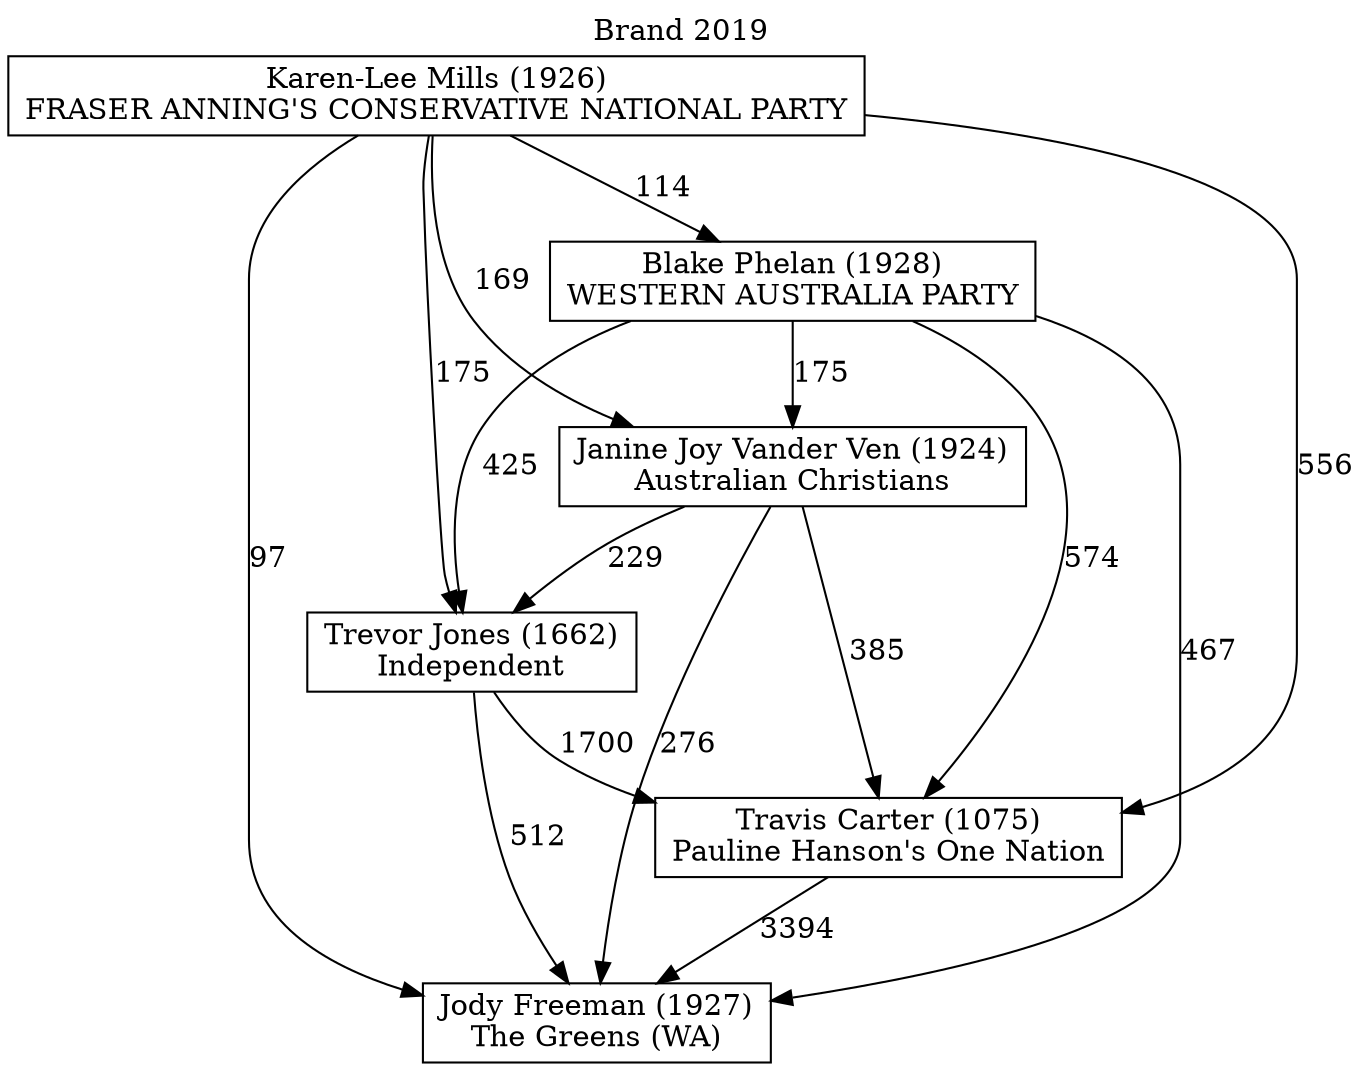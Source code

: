 // House preference flow
digraph "Jody Freeman (1927)_Brand_2019" {
	graph [label="Brand 2019" labelloc=t mclimit=10]
	node [shape=box]
	"Jody Freeman (1927)" [label="Jody Freeman (1927)
The Greens (WA)"]
	"Travis Carter (1075)" [label="Travis Carter (1075)
Pauline Hanson's One Nation"]
	"Trevor Jones (1662)" [label="Trevor Jones (1662)
Independent"]
	"Janine Joy Vander Ven (1924)" [label="Janine Joy Vander Ven (1924)
Australian Christians"]
	"Blake Phelan (1928)" [label="Blake Phelan (1928)
WESTERN AUSTRALIA PARTY"]
	"Karen-Lee Mills (1926)" [label="Karen-Lee Mills (1926)
FRASER ANNING'S CONSERVATIVE NATIONAL PARTY"]
	"Jody Freeman (1927)" [label="Jody Freeman (1927)
The Greens (WA)"]
	"Trevor Jones (1662)" [label="Trevor Jones (1662)
Independent"]
	"Janine Joy Vander Ven (1924)" [label="Janine Joy Vander Ven (1924)
Australian Christians"]
	"Blake Phelan (1928)" [label="Blake Phelan (1928)
WESTERN AUSTRALIA PARTY"]
	"Karen-Lee Mills (1926)" [label="Karen-Lee Mills (1926)
FRASER ANNING'S CONSERVATIVE NATIONAL PARTY"]
	"Jody Freeman (1927)" [label="Jody Freeman (1927)
The Greens (WA)"]
	"Janine Joy Vander Ven (1924)" [label="Janine Joy Vander Ven (1924)
Australian Christians"]
	"Blake Phelan (1928)" [label="Blake Phelan (1928)
WESTERN AUSTRALIA PARTY"]
	"Karen-Lee Mills (1926)" [label="Karen-Lee Mills (1926)
FRASER ANNING'S CONSERVATIVE NATIONAL PARTY"]
	"Jody Freeman (1927)" [label="Jody Freeman (1927)
The Greens (WA)"]
	"Blake Phelan (1928)" [label="Blake Phelan (1928)
WESTERN AUSTRALIA PARTY"]
	"Karen-Lee Mills (1926)" [label="Karen-Lee Mills (1926)
FRASER ANNING'S CONSERVATIVE NATIONAL PARTY"]
	"Jody Freeman (1927)" [label="Jody Freeman (1927)
The Greens (WA)"]
	"Karen-Lee Mills (1926)" [label="Karen-Lee Mills (1926)
FRASER ANNING'S CONSERVATIVE NATIONAL PARTY"]
	"Karen-Lee Mills (1926)" [label="Karen-Lee Mills (1926)
FRASER ANNING'S CONSERVATIVE NATIONAL PARTY"]
	"Blake Phelan (1928)" [label="Blake Phelan (1928)
WESTERN AUSTRALIA PARTY"]
	"Karen-Lee Mills (1926)" [label="Karen-Lee Mills (1926)
FRASER ANNING'S CONSERVATIVE NATIONAL PARTY"]
	"Karen-Lee Mills (1926)" [label="Karen-Lee Mills (1926)
FRASER ANNING'S CONSERVATIVE NATIONAL PARTY"]
	"Janine Joy Vander Ven (1924)" [label="Janine Joy Vander Ven (1924)
Australian Christians"]
	"Blake Phelan (1928)" [label="Blake Phelan (1928)
WESTERN AUSTRALIA PARTY"]
	"Karen-Lee Mills (1926)" [label="Karen-Lee Mills (1926)
FRASER ANNING'S CONSERVATIVE NATIONAL PARTY"]
	"Janine Joy Vander Ven (1924)" [label="Janine Joy Vander Ven (1924)
Australian Christians"]
	"Karen-Lee Mills (1926)" [label="Karen-Lee Mills (1926)
FRASER ANNING'S CONSERVATIVE NATIONAL PARTY"]
	"Karen-Lee Mills (1926)" [label="Karen-Lee Mills (1926)
FRASER ANNING'S CONSERVATIVE NATIONAL PARTY"]
	"Blake Phelan (1928)" [label="Blake Phelan (1928)
WESTERN AUSTRALIA PARTY"]
	"Karen-Lee Mills (1926)" [label="Karen-Lee Mills (1926)
FRASER ANNING'S CONSERVATIVE NATIONAL PARTY"]
	"Karen-Lee Mills (1926)" [label="Karen-Lee Mills (1926)
FRASER ANNING'S CONSERVATIVE NATIONAL PARTY"]
	"Trevor Jones (1662)" [label="Trevor Jones (1662)
Independent"]
	"Janine Joy Vander Ven (1924)" [label="Janine Joy Vander Ven (1924)
Australian Christians"]
	"Blake Phelan (1928)" [label="Blake Phelan (1928)
WESTERN AUSTRALIA PARTY"]
	"Karen-Lee Mills (1926)" [label="Karen-Lee Mills (1926)
FRASER ANNING'S CONSERVATIVE NATIONAL PARTY"]
	"Trevor Jones (1662)" [label="Trevor Jones (1662)
Independent"]
	"Blake Phelan (1928)" [label="Blake Phelan (1928)
WESTERN AUSTRALIA PARTY"]
	"Karen-Lee Mills (1926)" [label="Karen-Lee Mills (1926)
FRASER ANNING'S CONSERVATIVE NATIONAL PARTY"]
	"Trevor Jones (1662)" [label="Trevor Jones (1662)
Independent"]
	"Karen-Lee Mills (1926)" [label="Karen-Lee Mills (1926)
FRASER ANNING'S CONSERVATIVE NATIONAL PARTY"]
	"Karen-Lee Mills (1926)" [label="Karen-Lee Mills (1926)
FRASER ANNING'S CONSERVATIVE NATIONAL PARTY"]
	"Blake Phelan (1928)" [label="Blake Phelan (1928)
WESTERN AUSTRALIA PARTY"]
	"Karen-Lee Mills (1926)" [label="Karen-Lee Mills (1926)
FRASER ANNING'S CONSERVATIVE NATIONAL PARTY"]
	"Karen-Lee Mills (1926)" [label="Karen-Lee Mills (1926)
FRASER ANNING'S CONSERVATIVE NATIONAL PARTY"]
	"Janine Joy Vander Ven (1924)" [label="Janine Joy Vander Ven (1924)
Australian Christians"]
	"Blake Phelan (1928)" [label="Blake Phelan (1928)
WESTERN AUSTRALIA PARTY"]
	"Karen-Lee Mills (1926)" [label="Karen-Lee Mills (1926)
FRASER ANNING'S CONSERVATIVE NATIONAL PARTY"]
	"Janine Joy Vander Ven (1924)" [label="Janine Joy Vander Ven (1924)
Australian Christians"]
	"Karen-Lee Mills (1926)" [label="Karen-Lee Mills (1926)
FRASER ANNING'S CONSERVATIVE NATIONAL PARTY"]
	"Karen-Lee Mills (1926)" [label="Karen-Lee Mills (1926)
FRASER ANNING'S CONSERVATIVE NATIONAL PARTY"]
	"Blake Phelan (1928)" [label="Blake Phelan (1928)
WESTERN AUSTRALIA PARTY"]
	"Karen-Lee Mills (1926)" [label="Karen-Lee Mills (1926)
FRASER ANNING'S CONSERVATIVE NATIONAL PARTY"]
	"Karen-Lee Mills (1926)" [label="Karen-Lee Mills (1926)
FRASER ANNING'S CONSERVATIVE NATIONAL PARTY"]
	"Travis Carter (1075)" [label="Travis Carter (1075)
Pauline Hanson's One Nation"]
	"Trevor Jones (1662)" [label="Trevor Jones (1662)
Independent"]
	"Janine Joy Vander Ven (1924)" [label="Janine Joy Vander Ven (1924)
Australian Christians"]
	"Blake Phelan (1928)" [label="Blake Phelan (1928)
WESTERN AUSTRALIA PARTY"]
	"Karen-Lee Mills (1926)" [label="Karen-Lee Mills (1926)
FRASER ANNING'S CONSERVATIVE NATIONAL PARTY"]
	"Travis Carter (1075)" [label="Travis Carter (1075)
Pauline Hanson's One Nation"]
	"Janine Joy Vander Ven (1924)" [label="Janine Joy Vander Ven (1924)
Australian Christians"]
	"Blake Phelan (1928)" [label="Blake Phelan (1928)
WESTERN AUSTRALIA PARTY"]
	"Karen-Lee Mills (1926)" [label="Karen-Lee Mills (1926)
FRASER ANNING'S CONSERVATIVE NATIONAL PARTY"]
	"Travis Carter (1075)" [label="Travis Carter (1075)
Pauline Hanson's One Nation"]
	"Blake Phelan (1928)" [label="Blake Phelan (1928)
WESTERN AUSTRALIA PARTY"]
	"Karen-Lee Mills (1926)" [label="Karen-Lee Mills (1926)
FRASER ANNING'S CONSERVATIVE NATIONAL PARTY"]
	"Travis Carter (1075)" [label="Travis Carter (1075)
Pauline Hanson's One Nation"]
	"Karen-Lee Mills (1926)" [label="Karen-Lee Mills (1926)
FRASER ANNING'S CONSERVATIVE NATIONAL PARTY"]
	"Karen-Lee Mills (1926)" [label="Karen-Lee Mills (1926)
FRASER ANNING'S CONSERVATIVE NATIONAL PARTY"]
	"Blake Phelan (1928)" [label="Blake Phelan (1928)
WESTERN AUSTRALIA PARTY"]
	"Karen-Lee Mills (1926)" [label="Karen-Lee Mills (1926)
FRASER ANNING'S CONSERVATIVE NATIONAL PARTY"]
	"Karen-Lee Mills (1926)" [label="Karen-Lee Mills (1926)
FRASER ANNING'S CONSERVATIVE NATIONAL PARTY"]
	"Janine Joy Vander Ven (1924)" [label="Janine Joy Vander Ven (1924)
Australian Christians"]
	"Blake Phelan (1928)" [label="Blake Phelan (1928)
WESTERN AUSTRALIA PARTY"]
	"Karen-Lee Mills (1926)" [label="Karen-Lee Mills (1926)
FRASER ANNING'S CONSERVATIVE NATIONAL PARTY"]
	"Janine Joy Vander Ven (1924)" [label="Janine Joy Vander Ven (1924)
Australian Christians"]
	"Karen-Lee Mills (1926)" [label="Karen-Lee Mills (1926)
FRASER ANNING'S CONSERVATIVE NATIONAL PARTY"]
	"Karen-Lee Mills (1926)" [label="Karen-Lee Mills (1926)
FRASER ANNING'S CONSERVATIVE NATIONAL PARTY"]
	"Blake Phelan (1928)" [label="Blake Phelan (1928)
WESTERN AUSTRALIA PARTY"]
	"Karen-Lee Mills (1926)" [label="Karen-Lee Mills (1926)
FRASER ANNING'S CONSERVATIVE NATIONAL PARTY"]
	"Karen-Lee Mills (1926)" [label="Karen-Lee Mills (1926)
FRASER ANNING'S CONSERVATIVE NATIONAL PARTY"]
	"Trevor Jones (1662)" [label="Trevor Jones (1662)
Independent"]
	"Janine Joy Vander Ven (1924)" [label="Janine Joy Vander Ven (1924)
Australian Christians"]
	"Blake Phelan (1928)" [label="Blake Phelan (1928)
WESTERN AUSTRALIA PARTY"]
	"Karen-Lee Mills (1926)" [label="Karen-Lee Mills (1926)
FRASER ANNING'S CONSERVATIVE NATIONAL PARTY"]
	"Trevor Jones (1662)" [label="Trevor Jones (1662)
Independent"]
	"Blake Phelan (1928)" [label="Blake Phelan (1928)
WESTERN AUSTRALIA PARTY"]
	"Karen-Lee Mills (1926)" [label="Karen-Lee Mills (1926)
FRASER ANNING'S CONSERVATIVE NATIONAL PARTY"]
	"Trevor Jones (1662)" [label="Trevor Jones (1662)
Independent"]
	"Karen-Lee Mills (1926)" [label="Karen-Lee Mills (1926)
FRASER ANNING'S CONSERVATIVE NATIONAL PARTY"]
	"Karen-Lee Mills (1926)" [label="Karen-Lee Mills (1926)
FRASER ANNING'S CONSERVATIVE NATIONAL PARTY"]
	"Blake Phelan (1928)" [label="Blake Phelan (1928)
WESTERN AUSTRALIA PARTY"]
	"Karen-Lee Mills (1926)" [label="Karen-Lee Mills (1926)
FRASER ANNING'S CONSERVATIVE NATIONAL PARTY"]
	"Karen-Lee Mills (1926)" [label="Karen-Lee Mills (1926)
FRASER ANNING'S CONSERVATIVE NATIONAL PARTY"]
	"Janine Joy Vander Ven (1924)" [label="Janine Joy Vander Ven (1924)
Australian Christians"]
	"Blake Phelan (1928)" [label="Blake Phelan (1928)
WESTERN AUSTRALIA PARTY"]
	"Karen-Lee Mills (1926)" [label="Karen-Lee Mills (1926)
FRASER ANNING'S CONSERVATIVE NATIONAL PARTY"]
	"Janine Joy Vander Ven (1924)" [label="Janine Joy Vander Ven (1924)
Australian Christians"]
	"Karen-Lee Mills (1926)" [label="Karen-Lee Mills (1926)
FRASER ANNING'S CONSERVATIVE NATIONAL PARTY"]
	"Karen-Lee Mills (1926)" [label="Karen-Lee Mills (1926)
FRASER ANNING'S CONSERVATIVE NATIONAL PARTY"]
	"Blake Phelan (1928)" [label="Blake Phelan (1928)
WESTERN AUSTRALIA PARTY"]
	"Karen-Lee Mills (1926)" [label="Karen-Lee Mills (1926)
FRASER ANNING'S CONSERVATIVE NATIONAL PARTY"]
	"Karen-Lee Mills (1926)" [label="Karen-Lee Mills (1926)
FRASER ANNING'S CONSERVATIVE NATIONAL PARTY"]
	"Travis Carter (1075)" -> "Jody Freeman (1927)" [label=3394]
	"Trevor Jones (1662)" -> "Travis Carter (1075)" [label=1700]
	"Janine Joy Vander Ven (1924)" -> "Trevor Jones (1662)" [label=229]
	"Blake Phelan (1928)" -> "Janine Joy Vander Ven (1924)" [label=175]
	"Karen-Lee Mills (1926)" -> "Blake Phelan (1928)" [label=114]
	"Trevor Jones (1662)" -> "Jody Freeman (1927)" [label=512]
	"Janine Joy Vander Ven (1924)" -> "Jody Freeman (1927)" [label=276]
	"Blake Phelan (1928)" -> "Jody Freeman (1927)" [label=467]
	"Karen-Lee Mills (1926)" -> "Jody Freeman (1927)" [label=97]
	"Karen-Lee Mills (1926)" -> "Janine Joy Vander Ven (1924)" [label=169]
	"Blake Phelan (1928)" -> "Trevor Jones (1662)" [label=425]
	"Karen-Lee Mills (1926)" -> "Trevor Jones (1662)" [label=175]
	"Janine Joy Vander Ven (1924)" -> "Travis Carter (1075)" [label=385]
	"Blake Phelan (1928)" -> "Travis Carter (1075)" [label=574]
	"Karen-Lee Mills (1926)" -> "Travis Carter (1075)" [label=556]
}
